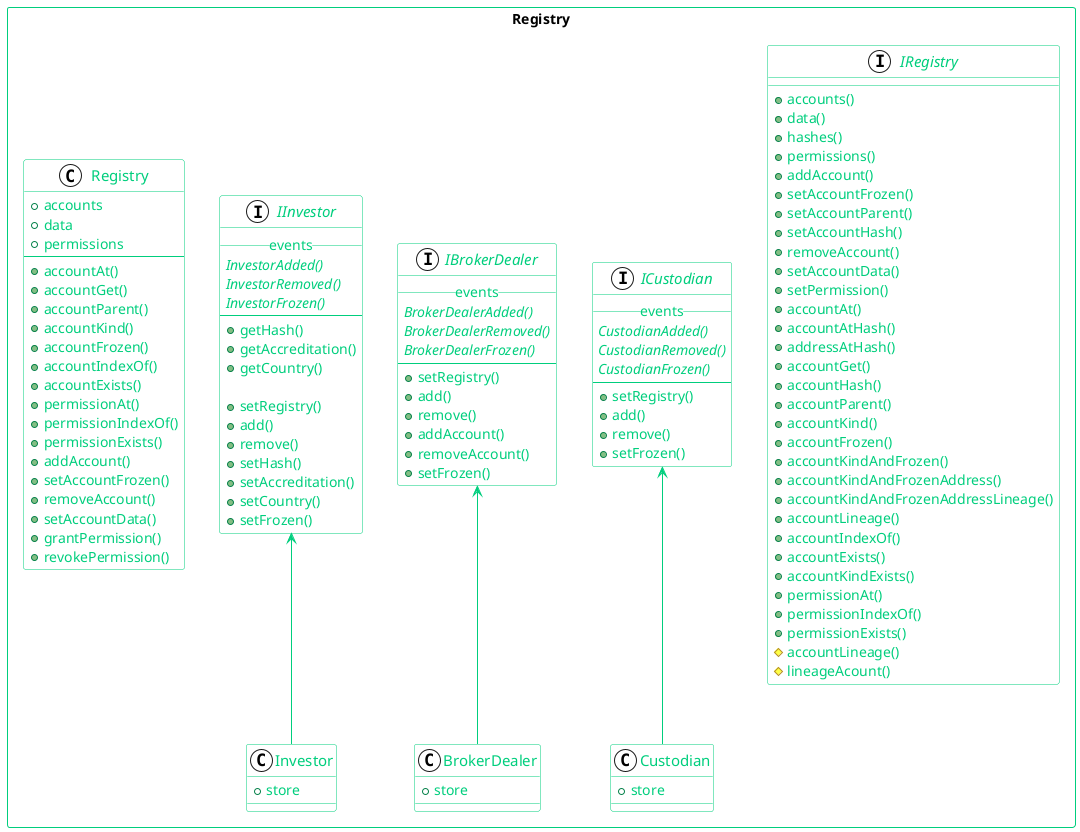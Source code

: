 @startuml
' ##################### Styles #####################
skinparam shadowing false
skinparam package {
  borderColor #00CE7D
  fontColor #00CE7D
}
skinparam interface {
  arrowColor #00CE7D
  backgroundColor #C7F9E6
  borderColor #00CE7D
  fontSize 15
}
skinparam CircledCharacter {
  fontColor #00CE7D
}
skinparam class {
  arrowColor #00CE7D
  headerBackgroundColor #C7F9E6
  backgroundColor white
  borderColor #00CE7D
  fontSize 15
  fontColor #00CE7D
  attributeFontColor #00CE7D
}
skinparam component {
  backgroundColor white
  borderColor white
  arrowColor #00CE7D
  fontColor #00CE7D
  fontSize 14
}
' ##################################################

package Registry <<Rectangle>> {
	interface IRegistry << (I,white) >> {
		+ accounts()
		+ data()
		+ hashes()
		+ permissions()
		+ addAccount()
		+ setAccountFrozen()
		+ setAccountParent()
		+ setAccountHash()
		+ removeAccount()
		+ setAccountData()
		+ setPermission()
		+ accountAt()
		+ accountAtHash()
		+ addressAtHash()
		+ accountGet()
		+ accountHash()
		+ accountParent()
		+ accountKind()
		+ accountFrozen()
		+ accountKindAndFrozen()
		+ accountKindAndFrozenAddress()
		+ accountKindAndFrozenAddressLineage()
		+ accountLineage()
		+ accountIndexOf()
		+ accountExists()
		+ accountKindExists()
		+ permissionAt()
		+ permissionIndexOf()
		+ permissionExists()
		# accountLineage()
		# lineageAcount()
	}

	interface ICustodian << (I,white) >> {
		__ events __
		{abstract} CustodianAdded()
		{abstract} CustodianRemoved()
		{abstract} CustodianFrozen()
		----
		+ setRegistry()
		+ add()
		+ remove()
		+ setFrozen()
	}

	interface IBrokerDealer << (I,white) >> {
		__ events __
		{abstract} BrokerDealerAdded()
		{abstract} BrokerDealerRemoved()
		{abstract} BrokerDealerFrozen()
		----
		+ setRegistry()
		+ add()
		+ remove()
		+ addAccount()
		+ removeAccount()
		+ setFrozen()
	}

	interface IInvestor << (I,white) >> {
		__ events __
		{abstract} InvestorAdded()
		{abstract} InvestorRemoved()
		{abstract} InvestorFrozen()
		----
		+ getHash()
		+ getAccreditation()
		+ getCountry()

		+ setRegistry()
		+ add()
		+ remove()
		+ setHash()
		+ setAccreditation()
		+ setCountry()
		+ setFrozen()
	}

	class Custodian << (C,white) >> {
		+ store
	}

	class BrokerDealer << (C,white) >> {
		+ store
	}

	class Investor << (C,white) >> {
		+ store
	}

	class Registry << (C,white) >> {
		+ accounts
		+ data
		+ permissions
		----
		+ accountAt()
		+ accountGet()
		+ accountParent()
		+ accountKind()
		+ accountFrozen()
		+ accountIndexOf()
		+ accountExists()
		+ permissionAt()
		+ permissionIndexOf()
		+ permissionExists()
		+ addAccount()
		+ setAccountFrozen()
		+ removeAccount()
		+ setAccountData()
		+ grantPermission()
		+ revokePermission()
	}
}

ICustodian <-- Custodian
IBrokerDealer <-- BrokerDealer
IInvestor <-- Investor
@enduml
